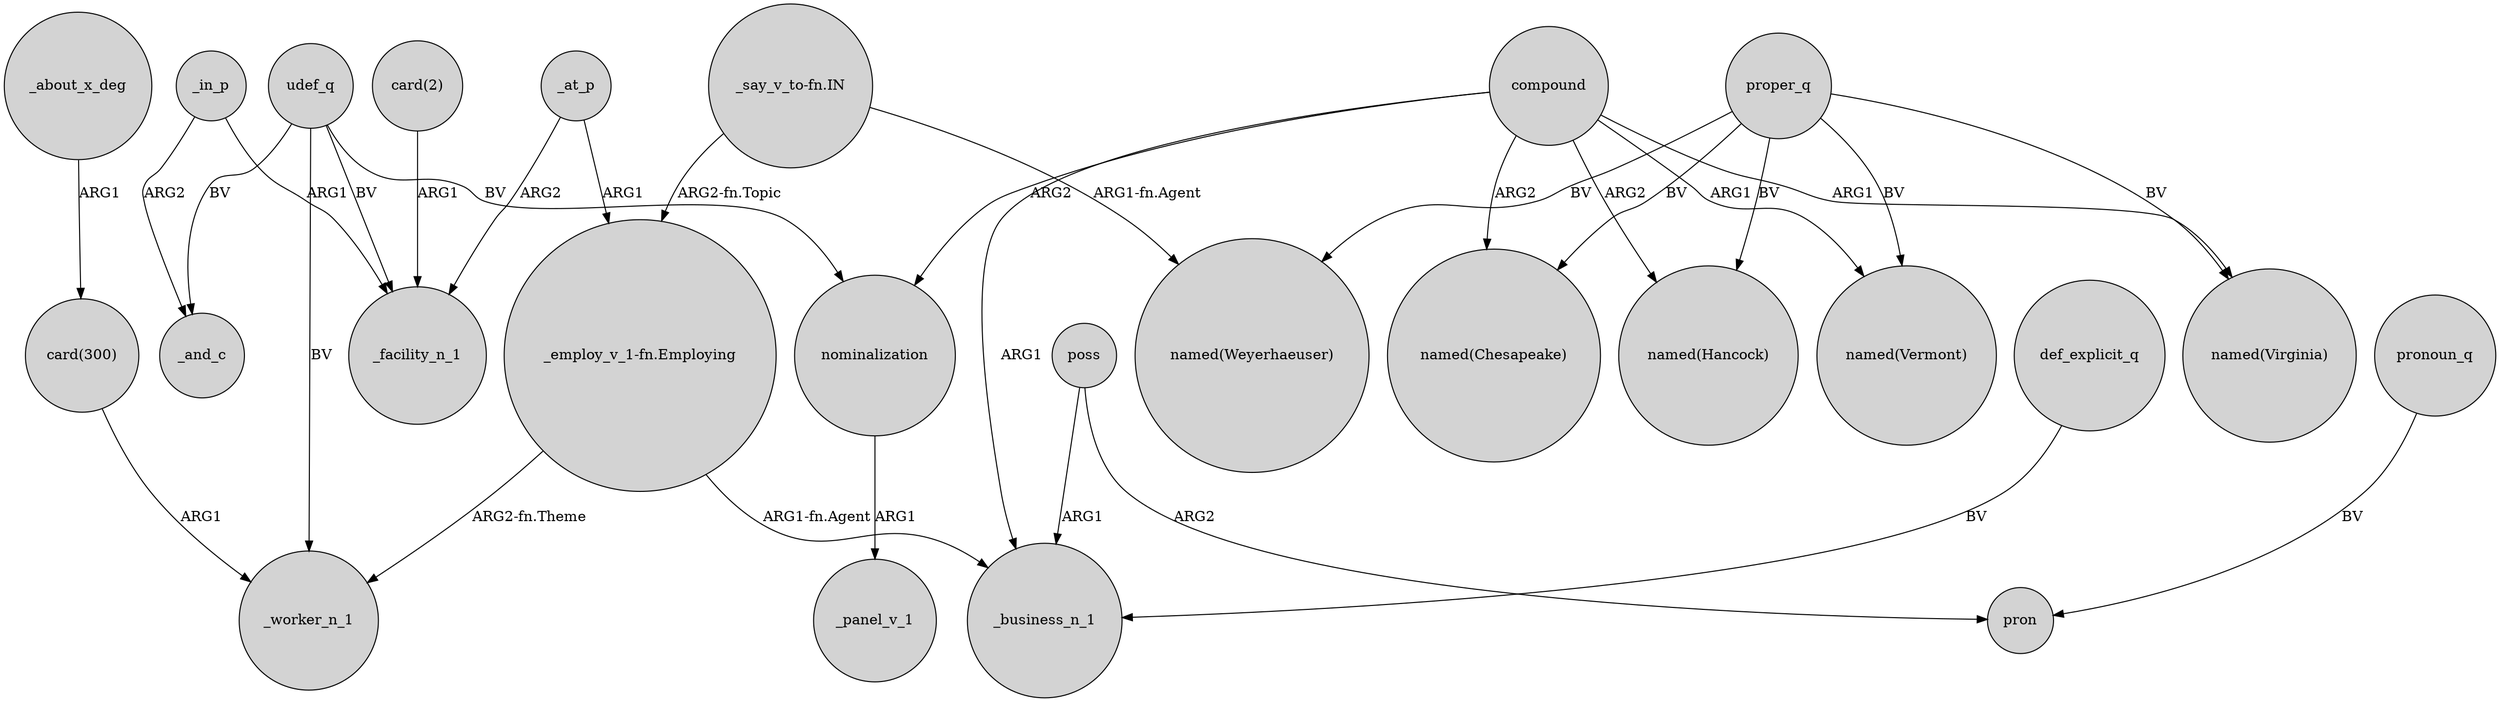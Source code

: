 digraph {
	node [shape=circle style=filled]
	"_say_v_to-fn.IN" -> "named(Weyerhaeuser)" [label="ARG1-fn.Agent"]
	nominalization -> _panel_v_1 [label=ARG1]
	udef_q -> _facility_n_1 [label=BV]
	poss -> pron [label=ARG2]
	compound -> "named(Vermont)" [label=ARG1]
	_at_p -> "_employ_v_1-fn.Employing" [label=ARG1]
	compound -> "named(Virginia)" [label=ARG1]
	compound -> "named(Chesapeake)" [label=ARG2]
	proper_q -> "named(Virginia)" [label=BV]
	udef_q -> _worker_n_1 [label=BV]
	poss -> _business_n_1 [label=ARG1]
	compound -> "named(Hancock)" [label=ARG2]
	_in_p -> _facility_n_1 [label=ARG1]
	proper_q -> "named(Vermont)" [label=BV]
	compound -> nominalization [label=ARG2]
	proper_q -> "named(Weyerhaeuser)" [label=BV]
	_at_p -> _facility_n_1 [label=ARG2]
	pronoun_q -> pron [label=BV]
	"_employ_v_1-fn.Employing" -> _worker_n_1 [label="ARG2-fn.Theme"]
	"card(300)" -> _worker_n_1 [label=ARG1]
	proper_q -> "named(Hancock)" [label=BV]
	proper_q -> "named(Chesapeake)" [label=BV]
	_about_x_deg -> "card(300)" [label=ARG1]
	compound -> _business_n_1 [label=ARG1]
	udef_q -> nominalization [label=BV]
	"_employ_v_1-fn.Employing" -> _business_n_1 [label="ARG1-fn.Agent"]
	"card(2)" -> _facility_n_1 [label=ARG1]
	udef_q -> _and_c [label=BV]
	"_say_v_to-fn.IN" -> "_employ_v_1-fn.Employing" [label="ARG2-fn.Topic"]
	_in_p -> _and_c [label=ARG2]
	def_explicit_q -> _business_n_1 [label=BV]
}
